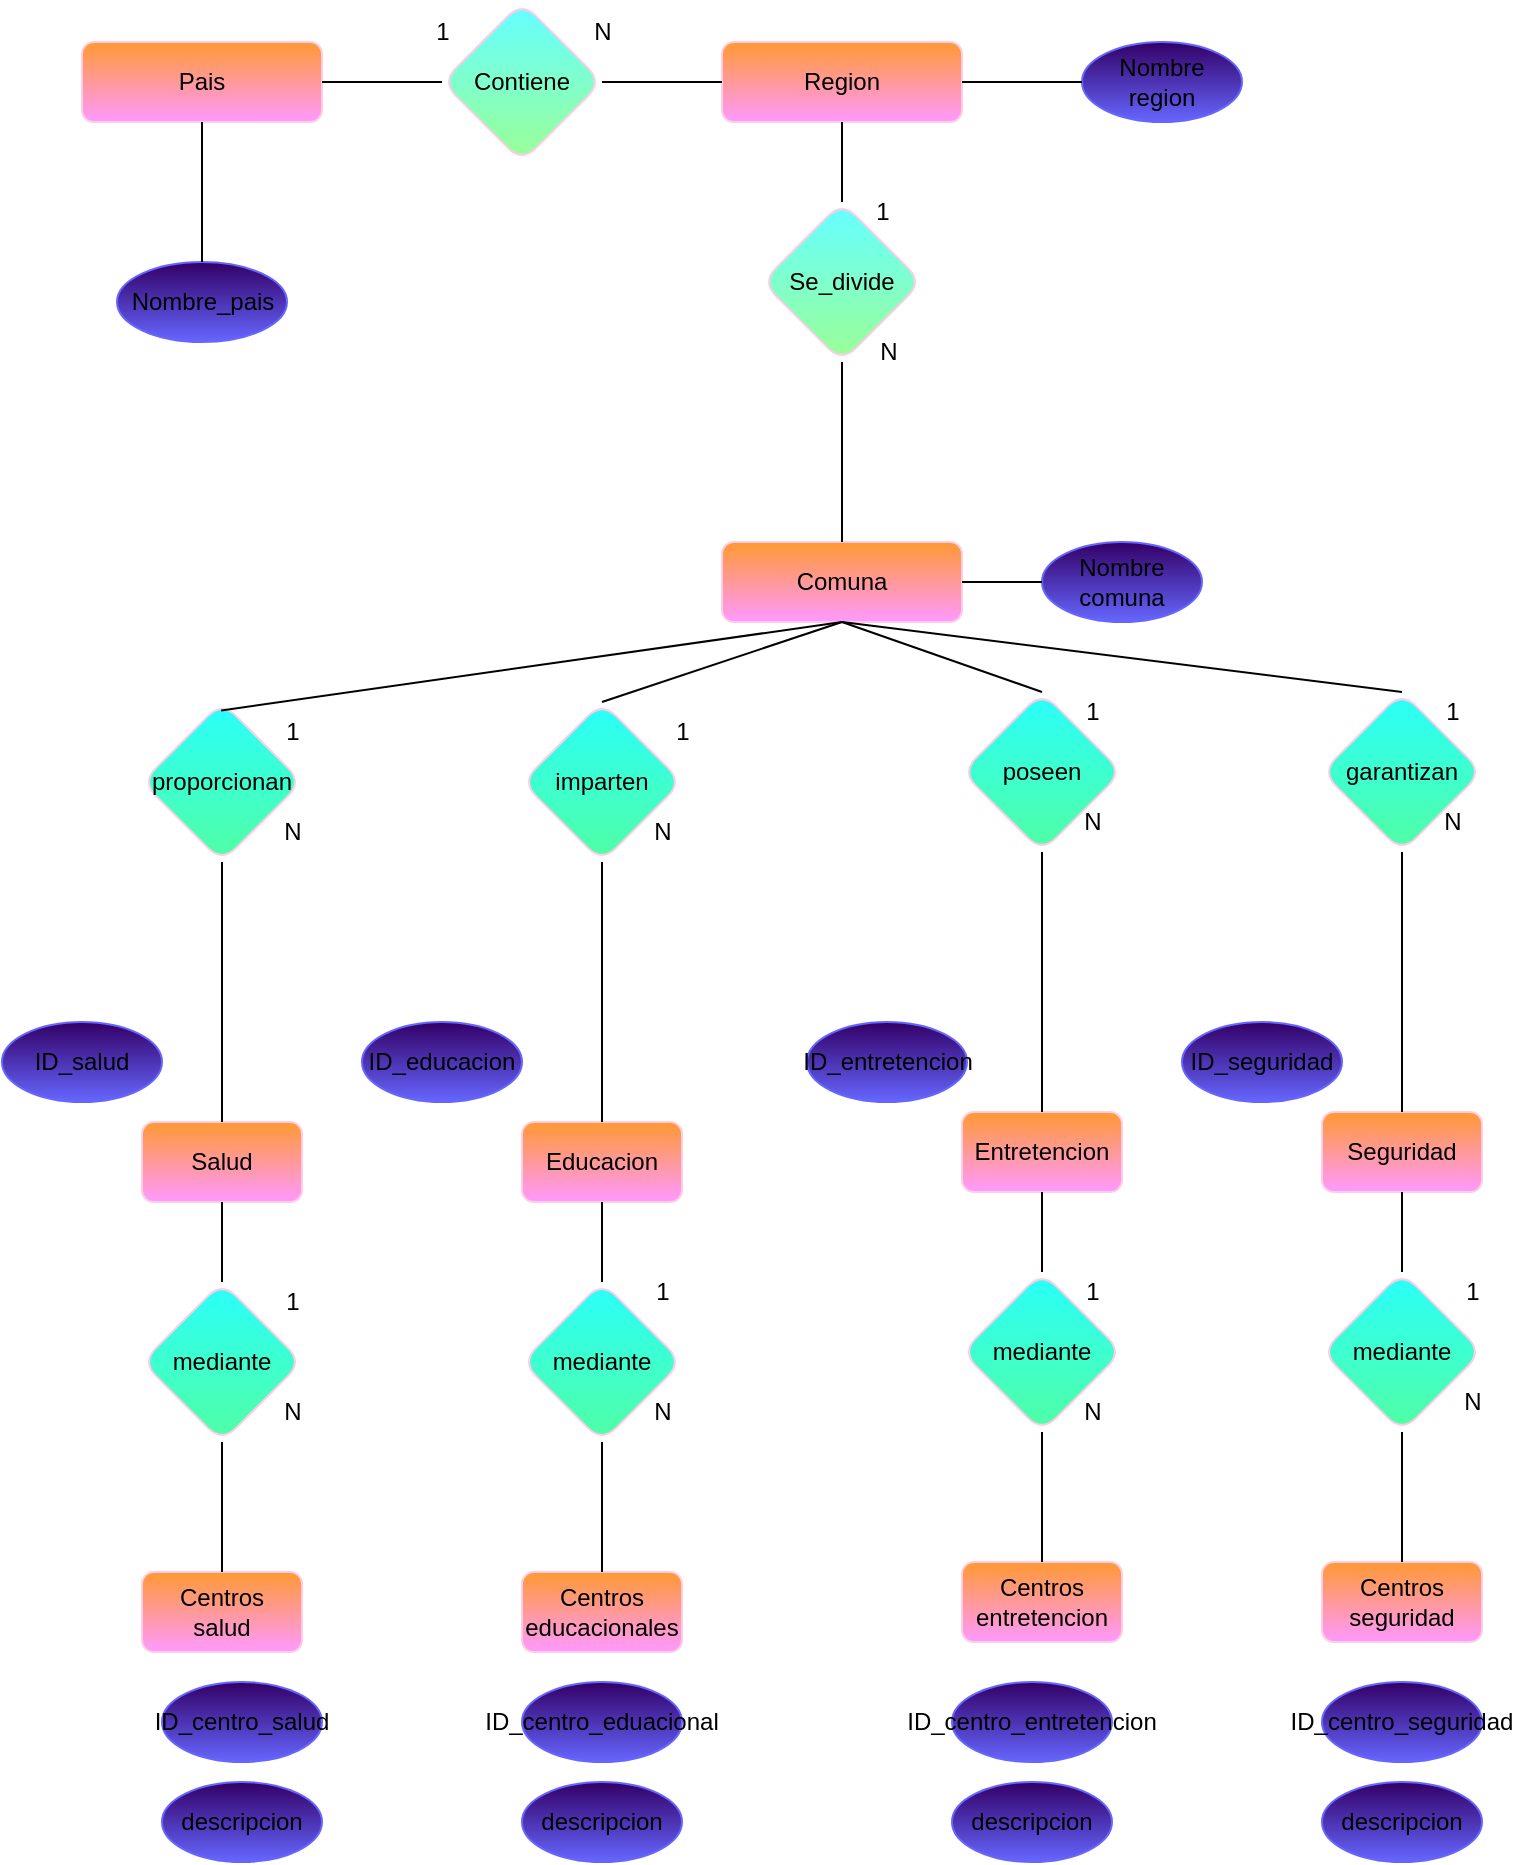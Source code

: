 <mxfile>
    <diagram id="1C8SSKWIOxe83IKbhR6K" name="Page-1">
        <mxGraphModel dx="1349" dy="517" grid="1" gridSize="10" guides="1" tooltips="1" connect="1" arrows="1" fold="1" page="1" pageScale="1" pageWidth="850" pageHeight="1100" math="0" shadow="0">
            <root>
                <mxCell id="0"/>
                <mxCell id="1" parent="0"/>
                <mxCell id="2" value="Comuna" style="rounded=1;whiteSpace=wrap;html=1;fillColor=#FF99FF;fontColor=#000000;strokeColor=#FFCCE6;gradientColor=#FF9933;gradientDirection=north;glass=0;shadow=0;" parent="1" vertex="1">
                    <mxGeometry x="360" y="560" width="120" height="40" as="geometry"/>
                </mxCell>
                <mxCell id="3" value="Entretencion" style="rounded=1;whiteSpace=wrap;html=1;fillColor=#FF99FF;strokeColor=#FFCCE6;fontColor=#000000;gradientColor=#FF9933;gradientDirection=north;glass=0;shadow=0;" parent="1" vertex="1">
                    <mxGeometry x="480" y="845" width="80" height="40" as="geometry"/>
                </mxCell>
                <mxCell id="5" value="Educacion" style="rounded=1;whiteSpace=wrap;html=1;fillColor=#FF99FF;strokeColor=#FFCCE6;fontColor=#000000;gradientColor=#FF9933;gradientDirection=north;glass=0;shadow=0;" parent="1" vertex="1">
                    <mxGeometry x="260" y="850" width="80" height="40" as="geometry"/>
                </mxCell>
                <mxCell id="6" value="Salud" style="rounded=1;whiteSpace=wrap;html=1;fillColor=#FF99FF;strokeColor=#FFCCE6;fontColor=#000000;gradientColor=#FF9933;gradientDirection=north;glass=0;shadow=0;" parent="1" vertex="1">
                    <mxGeometry x="70" y="850" width="80" height="40" as="geometry"/>
                </mxCell>
                <mxCell id="7" value="Seguridad" style="rounded=1;whiteSpace=wrap;html=1;fillColor=#FF99FF;strokeColor=#FFCCE6;fontColor=#000000;gradientColor=#FF9933;gradientDirection=north;glass=0;shadow=0;" parent="1" vertex="1">
                    <mxGeometry x="660" y="845" width="80" height="40" as="geometry"/>
                </mxCell>
                <mxCell id="9" value="&lt;div style=&quot;text-align: justify;&quot;&gt;&lt;span style=&quot;background-color: initial;&quot;&gt;Region&lt;/span&gt;&lt;/div&gt;" style="rounded=1;whiteSpace=wrap;html=1;fillColor=#FF99FF;strokeColor=#FFCCE6;fontColor=#000000;gradientColor=#FF9933;gradientDirection=north;glass=0;shadow=0;" parent="1" vertex="1">
                    <mxGeometry x="360" y="310" width="120" height="40" as="geometry"/>
                </mxCell>
                <mxCell id="14" value="Pais" style="rounded=1;whiteSpace=wrap;html=1;fillColor=#FF99FF;strokeColor=#FFCCE6;fontColor=#000000;gradientColor=#FF9933;gradientDirection=north;glass=0;shadow=0;" parent="1" vertex="1">
                    <mxGeometry x="40" y="310" width="120" height="40" as="geometry"/>
                </mxCell>
                <mxCell id="15" value="" style="endArrow=none;html=1;entryX=1;entryY=0.5;entryDx=0;entryDy=0;exitX=0;exitY=0.5;exitDx=0;exitDy=0;startArrow=none;entryPerimeter=0;" parent="1" source="52" target="14" edge="1">
                    <mxGeometry width="50" height="50" relative="1" as="geometry">
                        <mxPoint x="375" y="240" as="sourcePoint"/>
                        <mxPoint x="425" y="190" as="targetPoint"/>
                    </mxGeometry>
                </mxCell>
                <mxCell id="16" value="" style="endArrow=none;html=1;exitX=0.5;exitY=0;exitDx=0;exitDy=0;startArrow=none;" parent="1" source="55" target="9" edge="1">
                    <mxGeometry width="50" height="50" relative="1" as="geometry">
                        <mxPoint x="414.71" y="520" as="sourcePoint"/>
                        <mxPoint x="415" y="350" as="targetPoint"/>
                    </mxGeometry>
                </mxCell>
                <mxCell id="19" value="Nombre_pais" style="ellipse;whiteSpace=wrap;html=1;fillColor=#330066;strokeColor=#6666FF;gradientColor=#6666FF;" parent="1" vertex="1">
                    <mxGeometry x="57.5" y="420" width="85" height="40" as="geometry"/>
                </mxCell>
                <mxCell id="20" value="" style="endArrow=none;html=1;entryX=0.5;entryY=0;entryDx=0;entryDy=0;exitX=0.5;exitY=1;exitDx=0;exitDy=0;" parent="1" source="14" target="19" edge="1">
                    <mxGeometry width="50" height="50" relative="1" as="geometry">
                        <mxPoint x="255" y="100" as="sourcePoint"/>
                        <mxPoint x="305" y="50" as="targetPoint"/>
                    </mxGeometry>
                </mxCell>
                <mxCell id="22" value="Nombre&lt;br&gt;region" style="ellipse;whiteSpace=wrap;html=1;fillColor=#330066;gradientColor=#6666FF;strokeColor=#6666FF;gradientDirection=south;" parent="1" vertex="1">
                    <mxGeometry x="540" y="310" width="80" height="40" as="geometry"/>
                </mxCell>
                <mxCell id="23" value="" style="endArrow=none;html=1;entryX=0;entryY=0.5;entryDx=0;entryDy=0;exitX=1;exitY=0.5;exitDx=0;exitDy=0;" parent="1" source="9" target="22" edge="1">
                    <mxGeometry width="50" height="50" relative="1" as="geometry">
                        <mxPoint x="475" y="400" as="sourcePoint"/>
                        <mxPoint x="525" y="350" as="targetPoint"/>
                    </mxGeometry>
                </mxCell>
                <mxCell id="36" value="proporcionan" style="rhombus;whiteSpace=wrap;html=1;rounded=1;shadow=0;glass=0;strokeColor=#FFCCE6;fontFamily=Helvetica;fontSize=12;fontColor=#000000;fillColor=#4FFFA7;gradientColor=#2BFFF8;gradientDirection=north;" parent="1" vertex="1">
                    <mxGeometry x="70" y="640" width="80" height="80" as="geometry"/>
                </mxCell>
                <mxCell id="39" value="" style="endArrow=none;html=1;fontFamily=Helvetica;fontSize=12;fontColor=#000000;entryX=0.5;entryY=1;entryDx=0;entryDy=0;exitX=0.5;exitY=0;exitDx=0;exitDy=0;" parent="1" source="6" target="36" edge="1">
                    <mxGeometry width="50" height="50" relative="1" as="geometry">
                        <mxPoint x="200" y="828.84" as="sourcePoint"/>
                        <mxPoint x="200.16" y="755.0" as="targetPoint"/>
                    </mxGeometry>
                </mxCell>
                <mxCell id="44" value="" style="endArrow=none;html=1;fontFamily=Helvetica;fontSize=12;fontColor=#000000;exitX=0.495;exitY=0.053;exitDx=0;exitDy=0;exitPerimeter=0;" parent="1" source="36" edge="1">
                    <mxGeometry width="50" height="50" relative="1" as="geometry">
                        <mxPoint x="420" y="650" as="sourcePoint"/>
                        <mxPoint x="420" y="600" as="targetPoint"/>
                    </mxGeometry>
                </mxCell>
                <mxCell id="46" value="1" style="text;html=1;align=center;verticalAlign=middle;resizable=0;points=[];autosize=1;strokeColor=none;fillColor=none;" parent="1" vertex="1">
                    <mxGeometry x="325" y="640" width="30" height="30" as="geometry"/>
                </mxCell>
                <mxCell id="47" value="1" style="text;html=1;align=center;verticalAlign=middle;resizable=0;points=[];autosize=1;strokeColor=none;fillColor=none;" parent="1" vertex="1">
                    <mxGeometry x="530" y="630" width="30" height="30" as="geometry"/>
                </mxCell>
                <mxCell id="48" value="N" style="text;html=1;align=center;verticalAlign=middle;resizable=0;points=[];autosize=1;strokeColor=none;fillColor=none;" parent="1" vertex="1">
                    <mxGeometry x="427.5" y="450" width="30" height="30" as="geometry"/>
                </mxCell>
                <mxCell id="49" value="N" style="text;html=1;align=center;verticalAlign=middle;resizable=0;points=[];autosize=1;strokeColor=none;fillColor=none;" parent="1" vertex="1">
                    <mxGeometry x="285" y="290" width="30" height="30" as="geometry"/>
                </mxCell>
                <mxCell id="50" value="1&lt;span style=&quot;color: rgba(0, 0, 0, 0); font-family: monospace; font-size: 0px; text-align: start;&quot;&gt;%3CmxGraphModel%3E%3Croot%3E%3CmxCell%20id%3D%220%22%2F%3E%3CmxCell%20id%3D%221%22%20parent%3D%220%22%2F%3E%3CmxCell%20id%3D%222%22%20value%3D%22N%22%20style%3D%22text%3Bhtml%3D1%3Balign%3Dcenter%3BverticalAlign%3Dmiddle%3Bresizable%3D0%3Bpoints%3D%5B%5D%3Bautosize%3D1%3BstrokeColor%3Dnone%3BfillColor%3Dnone%3B%22%20vertex%3D%221%22%20parent%3D%221%22%3E%3CmxGeometry%20x%3D%22460%22%20y%3D%22530%22%20width%3D%2230%22%20height%3D%2230%22%20as%3D%22geometry%22%2F%3E%3C%2FmxCell%3E%3C%2Froot%3E%3C%2FmxGraphModel%3E&lt;/span&gt;" style="text;html=1;align=center;verticalAlign=middle;resizable=0;points=[];autosize=1;strokeColor=none;fillColor=none;" parent="1" vertex="1">
                    <mxGeometry x="425" y="380" width="30" height="30" as="geometry"/>
                </mxCell>
                <mxCell id="51" value="1&lt;span style=&quot;color: rgba(0, 0, 0, 0); font-family: monospace; font-size: 0px; text-align: start;&quot;&gt;%3CmxGraphModel%3E%3Croot%3E%3CmxCell%20id%3D%220%22%2F%3E%3CmxCell%20id%3D%221%22%20parent%3D%220%22%2F%3E%3CmxCell%20id%3D%222%22%20value%3D%22N%22%20style%3D%22text%3Bhtml%3D1%3Balign%3Dcenter%3BverticalAlign%3Dmiddle%3Bresizable%3D0%3Bpoints%3D%5B%5D%3Bautosize%3D1%3BstrokeColor%3Dnone%3BfillColor%3Dnone%3B%22%20vertex%3D%221%22%20parent%3D%221%22%3E%3CmxGeometry%20x%3D%22460%22%20y%3D%22530%22%20width%3D%2230%22%20height%3D%2230%22%20as%3D%22geometry%22%2F%3E%3C%2FmxCell%3E%3C%2Froot%3E%3C%2FmxGraphModel%3E&lt;/span&gt;" style="text;html=1;align=center;verticalAlign=middle;resizable=0;points=[];autosize=1;strokeColor=none;fillColor=none;" parent="1" vertex="1">
                    <mxGeometry x="205" y="290" width="30" height="30" as="geometry"/>
                </mxCell>
                <mxCell id="53" value="" style="endArrow=none;html=1;entryX=1;entryY=0.5;entryDx=0;entryDy=0;exitX=0;exitY=0.5;exitDx=0;exitDy=0;" parent="1" source="9" target="52" edge="1">
                    <mxGeometry width="50" height="50" relative="1" as="geometry">
                        <mxPoint x="360" y="330" as="sourcePoint"/>
                        <mxPoint x="415" y="140" as="targetPoint"/>
                    </mxGeometry>
                </mxCell>
                <mxCell id="52" value="Contiene" style="rhombus;whiteSpace=wrap;html=1;rounded=1;shadow=0;glass=0;strokeColor=#FFCCE6;fontFamily=Helvetica;fontSize=12;fontColor=#000000;fillColor=#99FF99;gradientColor=#66FFFF;gradientDirection=north;" parent="1" vertex="1">
                    <mxGeometry x="220" y="290" width="80" height="80" as="geometry"/>
                </mxCell>
                <mxCell id="57" value="" style="endArrow=none;html=1;exitX=0.5;exitY=0;exitDx=0;exitDy=0;" parent="1" source="2" target="55" edge="1">
                    <mxGeometry width="50" height="50" relative="1" as="geometry">
                        <mxPoint x="415" y="560" as="sourcePoint"/>
                        <mxPoint x="415" y="350" as="targetPoint"/>
                    </mxGeometry>
                </mxCell>
                <mxCell id="55" value="Se_divide" style="rhombus;whiteSpace=wrap;html=1;rounded=1;shadow=0;glass=0;strokeColor=#FFCCE6;fontFamily=Helvetica;fontSize=12;fontColor=#000000;fillColor=#99FF99;gradientColor=#66FFFF;gradientDirection=north;" parent="1" vertex="1">
                    <mxGeometry x="380" y="390" width="80" height="80" as="geometry"/>
                </mxCell>
                <mxCell id="58" value="Nombre&lt;br&gt;comuna" style="ellipse;whiteSpace=wrap;html=1;fillColor=#330066;gradientColor=#6666FF;strokeColor=#6666FF;gradientDirection=south;" parent="1" vertex="1">
                    <mxGeometry x="520" y="560" width="80" height="40" as="geometry"/>
                </mxCell>
                <mxCell id="68" value="" style="endArrow=none;html=1;fontFamily=Helvetica;fontSize=12;fontColor=#000000;entryX=0;entryY=0.5;entryDx=0;entryDy=0;exitX=1;exitY=0.5;exitDx=0;exitDy=0;" parent="1" source="2" target="58" edge="1">
                    <mxGeometry width="50" height="50" relative="1" as="geometry">
                        <mxPoint x="485.05" y="560.0" as="sourcePoint"/>
                        <mxPoint x="515.0" y="505.12" as="targetPoint"/>
                    </mxGeometry>
                </mxCell>
                <mxCell id="x95TI5AufknZbn7BU47D-86" value="imparten" style="rhombus;whiteSpace=wrap;html=1;rounded=1;shadow=0;glass=0;strokeColor=#FFCCE6;fontFamily=Helvetica;fontSize=12;fontColor=#000000;fillColor=#4FFFA7;gradientColor=#2BFFF8;gradientDirection=north;" parent="1" vertex="1">
                    <mxGeometry x="260" y="640" width="80" height="80" as="geometry"/>
                </mxCell>
                <mxCell id="x95TI5AufknZbn7BU47D-87" value="poseen" style="rhombus;whiteSpace=wrap;html=1;rounded=1;shadow=0;glass=0;strokeColor=#FFCCE6;fontFamily=Helvetica;fontSize=12;fontColor=#000000;fillColor=#4FFFA7;gradientColor=#2BFFF8;gradientDirection=north;" parent="1" vertex="1">
                    <mxGeometry x="480" y="635" width="80" height="80" as="geometry"/>
                </mxCell>
                <mxCell id="x95TI5AufknZbn7BU47D-88" value="garantizan" style="rhombus;whiteSpace=wrap;html=1;rounded=1;shadow=0;glass=0;strokeColor=#FFCCE6;fontFamily=Helvetica;fontSize=12;fontColor=#000000;fillColor=#4FFFA7;gradientColor=#2BFFF8;gradientDirection=north;" parent="1" vertex="1">
                    <mxGeometry x="660" y="635" width="80" height="80" as="geometry"/>
                </mxCell>
                <mxCell id="x95TI5AufknZbn7BU47D-89" value="" style="endArrow=none;html=1;fontFamily=Helvetica;fontSize=12;fontColor=#000000;exitX=0.5;exitY=0;exitDx=0;exitDy=0;" parent="1" source="x95TI5AufknZbn7BU47D-86" edge="1">
                    <mxGeometry width="50" height="50" relative="1" as="geometry">
                        <mxPoint x="342" y="659" as="sourcePoint"/>
                        <mxPoint x="420" y="600" as="targetPoint"/>
                    </mxGeometry>
                </mxCell>
                <mxCell id="x95TI5AufknZbn7BU47D-90" value="" style="endArrow=none;html=1;fontFamily=Helvetica;fontSize=12;fontColor=#000000;entryX=0.5;entryY=1;entryDx=0;entryDy=0;exitX=0.5;exitY=0;exitDx=0;exitDy=0;" parent="1" source="x95TI5AufknZbn7BU47D-87" target="2" edge="1">
                    <mxGeometry width="50" height="50" relative="1" as="geometry">
                        <mxPoint x="352" y="669" as="sourcePoint"/>
                        <mxPoint x="440" y="620" as="targetPoint"/>
                    </mxGeometry>
                </mxCell>
                <mxCell id="x95TI5AufknZbn7BU47D-92" value="" style="endArrow=none;html=1;fontFamily=Helvetica;fontSize=12;fontColor=#000000;exitX=0.5;exitY=0;exitDx=0;exitDy=0;" parent="1" source="x95TI5AufknZbn7BU47D-88" edge="1">
                    <mxGeometry width="50" height="50" relative="1" as="geometry">
                        <mxPoint x="372" y="689" as="sourcePoint"/>
                        <mxPoint x="420" y="600" as="targetPoint"/>
                    </mxGeometry>
                </mxCell>
                <mxCell id="x95TI5AufknZbn7BU47D-93" value="" style="endArrow=none;html=1;fontFamily=Helvetica;fontSize=12;fontColor=#000000;entryX=0.5;entryY=1;entryDx=0;entryDy=0;exitX=0.5;exitY=0;exitDx=0;exitDy=0;" parent="1" source="5" target="x95TI5AufknZbn7BU47D-86" edge="1">
                    <mxGeometry width="50" height="50" relative="1" as="geometry">
                        <mxPoint x="100" y="855" as="sourcePoint"/>
                        <mxPoint x="180" y="730" as="targetPoint"/>
                    </mxGeometry>
                </mxCell>
                <mxCell id="x95TI5AufknZbn7BU47D-94" value="" style="endArrow=none;html=1;fontFamily=Helvetica;fontSize=12;fontColor=#000000;entryX=0.5;entryY=1;entryDx=0;entryDy=0;exitX=0.5;exitY=0;exitDx=0;exitDy=0;" parent="1" source="3" target="x95TI5AufknZbn7BU47D-87" edge="1">
                    <mxGeometry width="50" height="50" relative="1" as="geometry">
                        <mxPoint x="380" y="855" as="sourcePoint"/>
                        <mxPoint x="378" y="725" as="targetPoint"/>
                    </mxGeometry>
                </mxCell>
                <mxCell id="x95TI5AufknZbn7BU47D-95" value="" style="endArrow=none;html=1;fontFamily=Helvetica;fontSize=12;fontColor=#000000;entryX=0.5;entryY=1;entryDx=0;entryDy=0;exitX=0.5;exitY=0;exitDx=0;exitDy=0;" parent="1" source="7" target="x95TI5AufknZbn7BU47D-88" edge="1">
                    <mxGeometry width="50" height="50" relative="1" as="geometry">
                        <mxPoint x="600" y="855" as="sourcePoint"/>
                        <mxPoint x="555" y="725" as="targetPoint"/>
                    </mxGeometry>
                </mxCell>
                <mxCell id="x95TI5AufknZbn7BU47D-96" value="1" style="text;html=1;align=center;verticalAlign=middle;resizable=0;points=[];autosize=1;strokeColor=none;fillColor=none;" parent="1" vertex="1">
                    <mxGeometry x="710" y="630" width="30" height="30" as="geometry"/>
                </mxCell>
                <mxCell id="x95TI5AufknZbn7BU47D-97" value="1" style="text;html=1;align=center;verticalAlign=middle;resizable=0;points=[];autosize=1;strokeColor=none;fillColor=none;" parent="1" vertex="1">
                    <mxGeometry x="130" y="640" width="30" height="30" as="geometry"/>
                </mxCell>
                <mxCell id="x95TI5AufknZbn7BU47D-98" value="&lt;div&gt;Centros&lt;/div&gt;&lt;div&gt;entretencion&lt;br&gt;&lt;/div&gt;" style="rounded=1;whiteSpace=wrap;html=1;fillColor=#FF99FF;strokeColor=#FFCCE6;fontColor=#000000;gradientColor=#FF9933;gradientDirection=north;glass=0;shadow=0;" parent="1" vertex="1">
                    <mxGeometry x="480" y="1070" width="80" height="40" as="geometry"/>
                </mxCell>
                <mxCell id="x95TI5AufknZbn7BU47D-99" value="&lt;div&gt;Centros&lt;/div&gt;&lt;div&gt;educacionales&lt;/div&gt;" style="rounded=1;whiteSpace=wrap;html=1;fillColor=#FF99FF;strokeColor=#FFCCE6;fontColor=#000000;gradientColor=#FF9933;gradientDirection=north;glass=0;shadow=0;" parent="1" vertex="1">
                    <mxGeometry x="260" y="1075" width="80" height="40" as="geometry"/>
                </mxCell>
                <mxCell id="x95TI5AufknZbn7BU47D-100" value="&lt;div&gt;Centros&lt;/div&gt;&lt;div&gt;salud&lt;br&gt;&lt;/div&gt;" style="rounded=1;whiteSpace=wrap;html=1;fillColor=#FF99FF;strokeColor=#FFCCE6;fontColor=#000000;gradientColor=#FF9933;gradientDirection=north;glass=0;shadow=0;" parent="1" vertex="1">
                    <mxGeometry x="70" y="1075" width="80" height="40" as="geometry"/>
                </mxCell>
                <mxCell id="x95TI5AufknZbn7BU47D-101" value="&lt;div&gt;Centros&lt;/div&gt;&lt;div&gt;seguridad&lt;br&gt;&lt;/div&gt;" style="rounded=1;whiteSpace=wrap;html=1;fillColor=#FF99FF;strokeColor=#FFCCE6;fontColor=#000000;gradientColor=#FF9933;gradientDirection=north;glass=0;shadow=0;" parent="1" vertex="1">
                    <mxGeometry x="660" y="1070" width="80" height="40" as="geometry"/>
                </mxCell>
                <mxCell id="x95TI5AufknZbn7BU47D-102" value="mediante" style="rhombus;whiteSpace=wrap;html=1;rounded=1;shadow=0;glass=0;strokeColor=#FFCCE6;fontFamily=Helvetica;fontSize=12;fontColor=#000000;fillColor=#4FFFA7;gradientColor=#2BFFF8;gradientDirection=north;" parent="1" vertex="1">
                    <mxGeometry x="70" y="930" width="80" height="80" as="geometry"/>
                </mxCell>
                <mxCell id="x95TI5AufknZbn7BU47D-103" value="" style="endArrow=none;html=1;fontFamily=Helvetica;fontSize=12;fontColor=#000000;entryX=0.5;entryY=1;entryDx=0;entryDy=0;exitX=0.5;exitY=0;exitDx=0;exitDy=0;" parent="1" source="x95TI5AufknZbn7BU47D-100" target="x95TI5AufknZbn7BU47D-102" edge="1">
                    <mxGeometry width="50" height="50" relative="1" as="geometry">
                        <mxPoint x="200" y="1118.84" as="sourcePoint"/>
                        <mxPoint x="200.16" y="1045" as="targetPoint"/>
                    </mxGeometry>
                </mxCell>
                <mxCell id="x95TI5AufknZbn7BU47D-104" value="N" style="text;html=1;align=center;verticalAlign=middle;resizable=0;points=[];autosize=1;strokeColor=none;fillColor=none;" parent="1" vertex="1">
                    <mxGeometry x="315" y="980" width="30" height="30" as="geometry"/>
                </mxCell>
                <mxCell id="x95TI5AufknZbn7BU47D-105" value="mediante" style="rhombus;whiteSpace=wrap;html=1;rounded=1;shadow=0;glass=0;strokeColor=#FFCCE6;fontFamily=Helvetica;fontSize=12;fontColor=#000000;fillColor=#4FFFA7;gradientColor=#2BFFF8;gradientDirection=north;" parent="1" vertex="1">
                    <mxGeometry x="260" y="930" width="80" height="80" as="geometry"/>
                </mxCell>
                <mxCell id="x95TI5AufknZbn7BU47D-106" value="mediante" style="rhombus;whiteSpace=wrap;html=1;rounded=1;shadow=0;glass=0;strokeColor=#FFCCE6;fontFamily=Helvetica;fontSize=12;fontColor=#000000;fillColor=#4FFFA7;gradientColor=#2BFFF8;gradientDirection=north;" parent="1" vertex="1">
                    <mxGeometry x="480" y="925" width="80" height="80" as="geometry"/>
                </mxCell>
                <mxCell id="x95TI5AufknZbn7BU47D-107" value="mediante" style="rhombus;whiteSpace=wrap;html=1;rounded=1;shadow=0;glass=0;strokeColor=#FFCCE6;fontFamily=Helvetica;fontSize=12;fontColor=#000000;fillColor=#4FFFA7;gradientColor=#2BFFF8;gradientDirection=north;" parent="1" vertex="1">
                    <mxGeometry x="660" y="925" width="80" height="80" as="geometry"/>
                </mxCell>
                <mxCell id="x95TI5AufknZbn7BU47D-108" value="" style="endArrow=none;html=1;fontFamily=Helvetica;fontSize=12;fontColor=#000000;entryX=0.5;entryY=1;entryDx=0;entryDy=0;exitX=0.5;exitY=0;exitDx=0;exitDy=0;" parent="1" source="x95TI5AufknZbn7BU47D-99" target="x95TI5AufknZbn7BU47D-105" edge="1">
                    <mxGeometry width="50" height="50" relative="1" as="geometry">
                        <mxPoint x="100" y="1145" as="sourcePoint"/>
                        <mxPoint x="180" y="1020" as="targetPoint"/>
                    </mxGeometry>
                </mxCell>
                <mxCell id="x95TI5AufknZbn7BU47D-109" value="" style="endArrow=none;html=1;fontFamily=Helvetica;fontSize=12;fontColor=#000000;entryX=0.5;entryY=1;entryDx=0;entryDy=0;exitX=0.5;exitY=0;exitDx=0;exitDy=0;" parent="1" source="x95TI5AufknZbn7BU47D-98" target="x95TI5AufknZbn7BU47D-106" edge="1">
                    <mxGeometry width="50" height="50" relative="1" as="geometry">
                        <mxPoint x="380" y="1145" as="sourcePoint"/>
                        <mxPoint x="378" y="1015" as="targetPoint"/>
                    </mxGeometry>
                </mxCell>
                <mxCell id="x95TI5AufknZbn7BU47D-110" value="" style="endArrow=none;html=1;fontFamily=Helvetica;fontSize=12;fontColor=#000000;entryX=0.5;entryY=1;entryDx=0;entryDy=0;exitX=0.5;exitY=0;exitDx=0;exitDy=0;" parent="1" source="x95TI5AufknZbn7BU47D-101" target="x95TI5AufknZbn7BU47D-107" edge="1">
                    <mxGeometry width="50" height="50" relative="1" as="geometry">
                        <mxPoint x="600" y="1145" as="sourcePoint"/>
                        <mxPoint x="555" y="1015" as="targetPoint"/>
                    </mxGeometry>
                </mxCell>
                <mxCell id="x95TI5AufknZbn7BU47D-111" value="N" style="text;html=1;align=center;verticalAlign=middle;resizable=0;points=[];autosize=1;strokeColor=none;fillColor=none;" parent="1" vertex="1">
                    <mxGeometry x="720" y="975" width="30" height="30" as="geometry"/>
                </mxCell>
                <mxCell id="x95TI5AufknZbn7BU47D-112" value="N" style="text;html=1;align=center;verticalAlign=middle;resizable=0;points=[];autosize=1;strokeColor=none;fillColor=none;" parent="1" vertex="1">
                    <mxGeometry x="130" y="980" width="30" height="30" as="geometry"/>
                </mxCell>
                <mxCell id="x95TI5AufknZbn7BU47D-113" value="" style="endArrow=none;html=1;fontFamily=Helvetica;fontSize=12;fontColor=#000000;entryX=0.5;entryY=1;entryDx=0;entryDy=0;exitX=0.5;exitY=0;exitDx=0;exitDy=0;" parent="1" source="x95TI5AufknZbn7BU47D-107" target="7" edge="1">
                    <mxGeometry width="50" height="50" relative="1" as="geometry">
                        <mxPoint x="710" y="855" as="sourcePoint"/>
                        <mxPoint x="710" y="725" as="targetPoint"/>
                    </mxGeometry>
                </mxCell>
                <mxCell id="x95TI5AufknZbn7BU47D-114" value="" style="endArrow=none;html=1;fontFamily=Helvetica;fontSize=12;fontColor=#000000;entryX=0.5;entryY=1;entryDx=0;entryDy=0;exitX=0.5;exitY=0;exitDx=0;exitDy=0;" parent="1" source="x95TI5AufknZbn7BU47D-102" target="6" edge="1">
                    <mxGeometry width="50" height="50" relative="1" as="geometry">
                        <mxPoint x="500" y="940" as="sourcePoint"/>
                        <mxPoint x="500" y="900" as="targetPoint"/>
                    </mxGeometry>
                </mxCell>
                <mxCell id="x95TI5AufknZbn7BU47D-115" value="" style="endArrow=none;html=1;fontFamily=Helvetica;fontSize=12;fontColor=#000000;entryX=0.5;entryY=1;entryDx=0;entryDy=0;exitX=0.5;exitY=0;exitDx=0;exitDy=0;" parent="1" source="x95TI5AufknZbn7BU47D-105" target="5" edge="1">
                    <mxGeometry width="50" height="50" relative="1" as="geometry">
                        <mxPoint x="570" y="950" as="sourcePoint"/>
                        <mxPoint x="570" y="910" as="targetPoint"/>
                    </mxGeometry>
                </mxCell>
                <mxCell id="x95TI5AufknZbn7BU47D-116" value="" style="endArrow=none;html=1;fontFamily=Helvetica;fontSize=12;fontColor=#000000;entryX=0.5;entryY=1;entryDx=0;entryDy=0;exitX=0.5;exitY=0;exitDx=0;exitDy=0;" parent="1" source="x95TI5AufknZbn7BU47D-106" target="3" edge="1">
                    <mxGeometry width="50" height="50" relative="1" as="geometry">
                        <mxPoint x="675" y="955" as="sourcePoint"/>
                        <mxPoint x="675" y="915" as="targetPoint"/>
                    </mxGeometry>
                </mxCell>
                <mxCell id="x95TI5AufknZbn7BU47D-118" value="N" style="text;html=1;align=center;verticalAlign=middle;resizable=0;points=[];autosize=1;strokeColor=none;fillColor=none;" parent="1" vertex="1">
                    <mxGeometry x="530" y="980" width="30" height="30" as="geometry"/>
                </mxCell>
                <mxCell id="x95TI5AufknZbn7BU47D-120" value="N" style="text;html=1;align=center;verticalAlign=middle;resizable=0;points=[];autosize=1;strokeColor=none;fillColor=none;" parent="1" vertex="1">
                    <mxGeometry x="130" y="690" width="30" height="30" as="geometry"/>
                </mxCell>
                <mxCell id="x95TI5AufknZbn7BU47D-121" value="N" style="text;html=1;align=center;verticalAlign=middle;resizable=0;points=[];autosize=1;strokeColor=none;fillColor=none;" parent="1" vertex="1">
                    <mxGeometry x="315" y="690" width="30" height="30" as="geometry"/>
                </mxCell>
                <mxCell id="x95TI5AufknZbn7BU47D-122" value="N" style="text;html=1;align=center;verticalAlign=middle;resizable=0;points=[];autosize=1;strokeColor=none;fillColor=none;" parent="1" vertex="1">
                    <mxGeometry x="530" y="685" width="30" height="30" as="geometry"/>
                </mxCell>
                <mxCell id="x95TI5AufknZbn7BU47D-123" value="N" style="text;html=1;align=center;verticalAlign=middle;resizable=0;points=[];autosize=1;strokeColor=none;fillColor=none;" parent="1" vertex="1">
                    <mxGeometry x="710" y="685" width="30" height="30" as="geometry"/>
                </mxCell>
                <mxCell id="x95TI5AufknZbn7BU47D-124" value="ID_centro_salud" style="ellipse;whiteSpace=wrap;html=1;fillColor=#330066;gradientColor=#6666FF;strokeColor=#6666FF;gradientDirection=south;" parent="1" vertex="1">
                    <mxGeometry x="80" y="1130" width="80" height="40" as="geometry"/>
                </mxCell>
                <mxCell id="x95TI5AufknZbn7BU47D-125" value="ID_centro_eduacional" style="ellipse;whiteSpace=wrap;html=1;fillColor=#330066;gradientColor=#6666FF;strokeColor=#6666FF;gradientDirection=south;" parent="1" vertex="1">
                    <mxGeometry x="260" y="1130" width="80" height="40" as="geometry"/>
                </mxCell>
                <mxCell id="x95TI5AufknZbn7BU47D-126" value="ID_centro_entretencion" style="ellipse;whiteSpace=wrap;html=1;fillColor=#330066;gradientColor=#6666FF;strokeColor=#6666FF;gradientDirection=south;" parent="1" vertex="1">
                    <mxGeometry x="475" y="1130" width="80" height="40" as="geometry"/>
                </mxCell>
                <mxCell id="x95TI5AufknZbn7BU47D-127" value="ID_centro_seguridad" style="ellipse;whiteSpace=wrap;html=1;fillColor=#330066;gradientColor=#6666FF;strokeColor=#6666FF;gradientDirection=south;" parent="1" vertex="1">
                    <mxGeometry x="660" y="1130" width="80" height="40" as="geometry"/>
                </mxCell>
                <mxCell id="x95TI5AufknZbn7BU47D-128" value="descripcion" style="ellipse;whiteSpace=wrap;html=1;fillColor=#330066;gradientColor=#6666FF;strokeColor=#6666FF;gradientDirection=south;" parent="1" vertex="1">
                    <mxGeometry x="80" y="1180" width="80" height="40" as="geometry"/>
                </mxCell>
                <mxCell id="x95TI5AufknZbn7BU47D-129" value="descripcion" style="ellipse;whiteSpace=wrap;html=1;fillColor=#330066;gradientColor=#6666FF;strokeColor=#6666FF;gradientDirection=south;" parent="1" vertex="1">
                    <mxGeometry x="260" y="1180" width="80" height="40" as="geometry"/>
                </mxCell>
                <mxCell id="x95TI5AufknZbn7BU47D-130" value="descripcion" style="ellipse;whiteSpace=wrap;html=1;fillColor=#330066;gradientColor=#6666FF;strokeColor=#6666FF;gradientDirection=south;" parent="1" vertex="1">
                    <mxGeometry x="475" y="1180" width="80" height="40" as="geometry"/>
                </mxCell>
                <mxCell id="x95TI5AufknZbn7BU47D-131" value="descripcion" style="ellipse;whiteSpace=wrap;html=1;fillColor=#330066;gradientColor=#6666FF;strokeColor=#6666FF;gradientDirection=south;" parent="1" vertex="1">
                    <mxGeometry x="660" y="1180" width="80" height="40" as="geometry"/>
                </mxCell>
                <mxCell id="x95TI5AufknZbn7BU47D-132" value="ID_salud" style="ellipse;whiteSpace=wrap;html=1;fillColor=#330066;gradientColor=#6666FF;strokeColor=#6666FF;gradientDirection=south;" parent="1" vertex="1">
                    <mxGeometry y="800" width="80" height="40" as="geometry"/>
                </mxCell>
                <mxCell id="x95TI5AufknZbn7BU47D-133" value="ID_educacion" style="ellipse;whiteSpace=wrap;html=1;fillColor=#330066;gradientColor=#6666FF;strokeColor=#6666FF;gradientDirection=south;" parent="1" vertex="1">
                    <mxGeometry x="180" y="800" width="80" height="40" as="geometry"/>
                </mxCell>
                <mxCell id="x95TI5AufknZbn7BU47D-134" value="ID_entretencion" style="ellipse;whiteSpace=wrap;html=1;fillColor=#330066;gradientColor=#6666FF;strokeColor=#6666FF;gradientDirection=south;" parent="1" vertex="1">
                    <mxGeometry x="402.5" y="800" width="80" height="40" as="geometry"/>
                </mxCell>
                <mxCell id="x95TI5AufknZbn7BU47D-135" value="ID_seguridad" style="ellipse;whiteSpace=wrap;html=1;fillColor=#330066;gradientColor=#6666FF;strokeColor=#6666FF;gradientDirection=south;" parent="1" vertex="1">
                    <mxGeometry x="590" y="800" width="80" height="40" as="geometry"/>
                </mxCell>
                <mxCell id="x95TI5AufknZbn7BU47D-136" value="1" style="text;html=1;align=center;verticalAlign=middle;resizable=0;points=[];autosize=1;strokeColor=none;fillColor=none;" parent="1" vertex="1">
                    <mxGeometry x="130" y="925" width="30" height="30" as="geometry"/>
                </mxCell>
                <mxCell id="x95TI5AufknZbn7BU47D-137" value="1" style="text;html=1;align=center;verticalAlign=middle;resizable=0;points=[];autosize=1;strokeColor=none;fillColor=none;" parent="1" vertex="1">
                    <mxGeometry x="315" y="920" width="30" height="30" as="geometry"/>
                </mxCell>
                <mxCell id="x95TI5AufknZbn7BU47D-138" value="1" style="text;html=1;align=center;verticalAlign=middle;resizable=0;points=[];autosize=1;strokeColor=none;fillColor=none;" parent="1" vertex="1">
                    <mxGeometry x="530" y="920" width="30" height="30" as="geometry"/>
                </mxCell>
                <mxCell id="x95TI5AufknZbn7BU47D-139" value="1" style="text;html=1;align=center;verticalAlign=middle;resizable=0;points=[];autosize=1;strokeColor=none;fillColor=none;" parent="1" vertex="1">
                    <mxGeometry x="720" y="920" width="30" height="30" as="geometry"/>
                </mxCell>
            </root>
        </mxGraphModel>
    </diagram>
</mxfile>